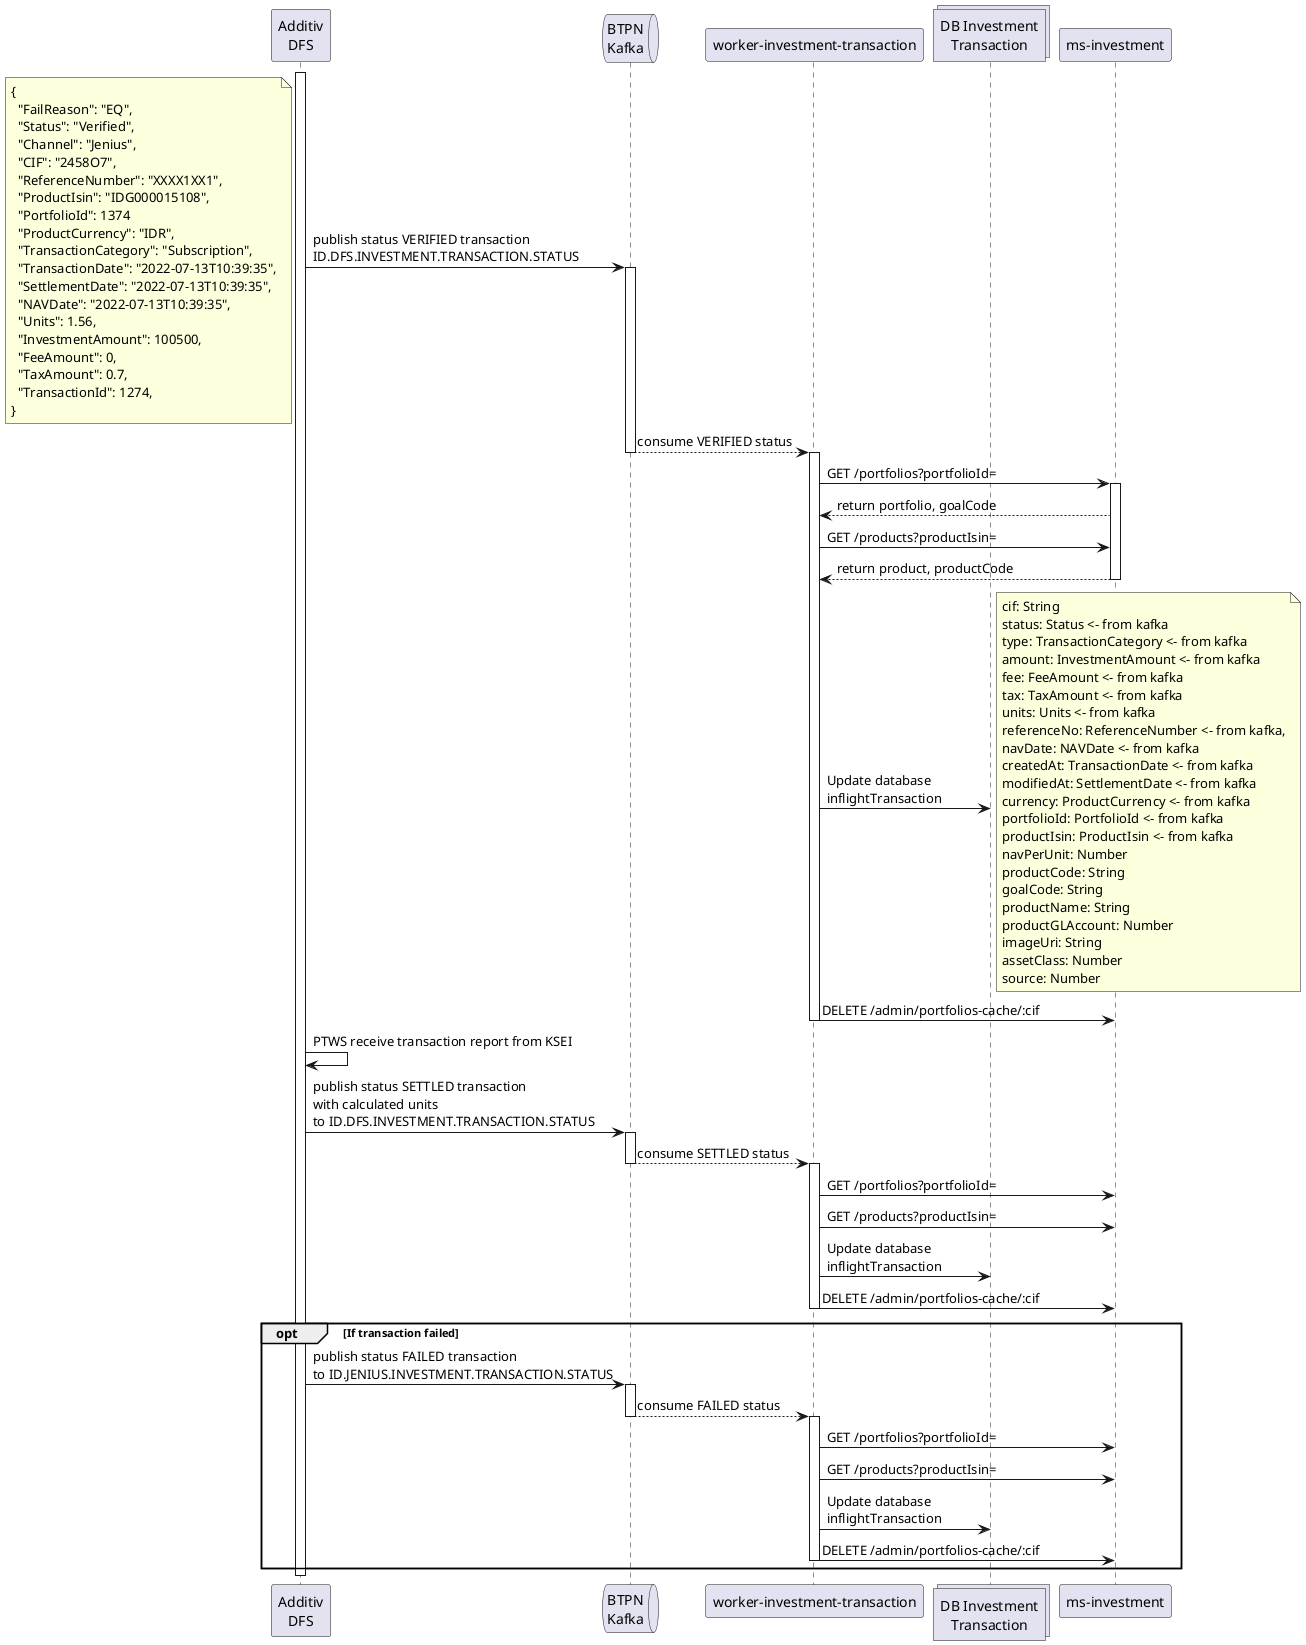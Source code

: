 @startuml transactions
participant "Additiv\nDFS" as dfs
queue "BTPN\nKafka" as kafka
participant "worker-investment-transaction" as ms
collections "DB Investment\nTransaction" as db
participant "ms-investment" as mi

activate dfs
dfs -> kafka: publish status VERIFIED transaction\nID.DFS.INVESTMENT.TRANSACTION.STATUS
note left
{
  "FailReason": "EQ",
  "Status": "Verified",
  "Channel": "Jenius",
  "CIF": "2458O7",
  "ReferenceNumber": "XXXX1XX1",
  "ProductIsin": "IDG000015108",
  "PortfolioId": 1374
  "ProductCurrency": "IDR",
  "TransactionCategory": "Subscription",
  "TransactionDate": "2022-07-13T10:39:35",
  "SettlementDate": "2022-07-13T10:39:35",
  "NAVDate": "2022-07-13T10:39:35",
  "Units": 1.56,
  "InvestmentAmount": 100500,
  "FeeAmount": 0,
  "TaxAmount": 0.7,
  "TransactionId": 1274,
}
end note
activate kafka
kafka --> ms: consume VERIFIED status
deactivate kafka
activate ms
ms -> mi: GET /portfolios?portfolioId=
activate mi
mi --> ms: return portfolio, goalCode
ms -> mi: GET /products?productIsin=
mi --> ms: return product, productCode
deactivate mi
ms -> db: Update database\ninflightTransaction
note right
cif: String
status: Status <- from kafka
type: TransactionCategory <- from kafka
amount: InvestmentAmount <- from kafka
fee: FeeAmount <- from kafka
tax: TaxAmount <- from kafka
units: Units <- from kafka
referenceNo: ReferenceNumber <- from kafka,
navDate: NAVDate <- from kafka
createdAt: TransactionDate <- from kafka
modifiedAt: SettlementDate <- from kafka
currency: ProductCurrency <- from kafka
portfolioId: PortfolioId <- from kafka
productIsin: ProductIsin <- from kafka
navPerUnit: Number
productCode: String
goalCode: String
productName: String
productGLAccount: Number
imageUri: String
assetClass: Number
source: Number
end note
ms -> mi: DELETE /admin/portfolios-cache/:cif
deactivate ms

dfs -> dfs: PTWS receive transaction report from KSEI
dfs -> kafka: publish status SETTLED transaction\nwith calculated units\nto ID.DFS.INVESTMENT.TRANSACTION.STATUS
activate kafka
kafka --> ms: consume SETTLED status
deactivate kafka
activate ms
ms -> mi: GET /portfolios?portfolioId=
ms -> mi: GET /products?productIsin=
ms -> db: Update database\ninflightTransaction
ms -> mi: DELETE /admin/portfolios-cache/:cif
deactivate ms

opt If transaction failed
dfs -> kafka: publish status FAILED transaction\nto ID.JENIUS.INVESTMENT.TRANSACTION.STATUS
activate kafka
kafka --> ms: consume FAILED status
deactivate kafka
activate ms
ms -> mi: GET /portfolios?portfolioId=
ms -> mi: GET /products?productIsin=
ms -> db: Update database\ninflightTransaction
ms -> mi: DELETE /admin/portfolios-cache/:cif
deactivate ms
end opt

deactivate dfs

@enduml